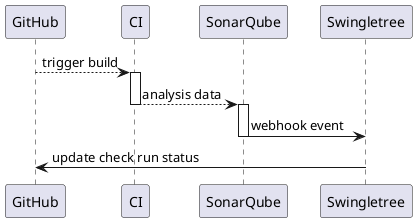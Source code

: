 @startuml Swingletree flow
  GitHub --> CI : trigger build
  activate CI
  CI --> SonarQube: analysis data
  deactivate CI
  activate SonarQube
  SonarQube -> Swingletree : webhook event
  deactivate SonarQube
  Swingletree -> GitHub : update check run status
@enduml
